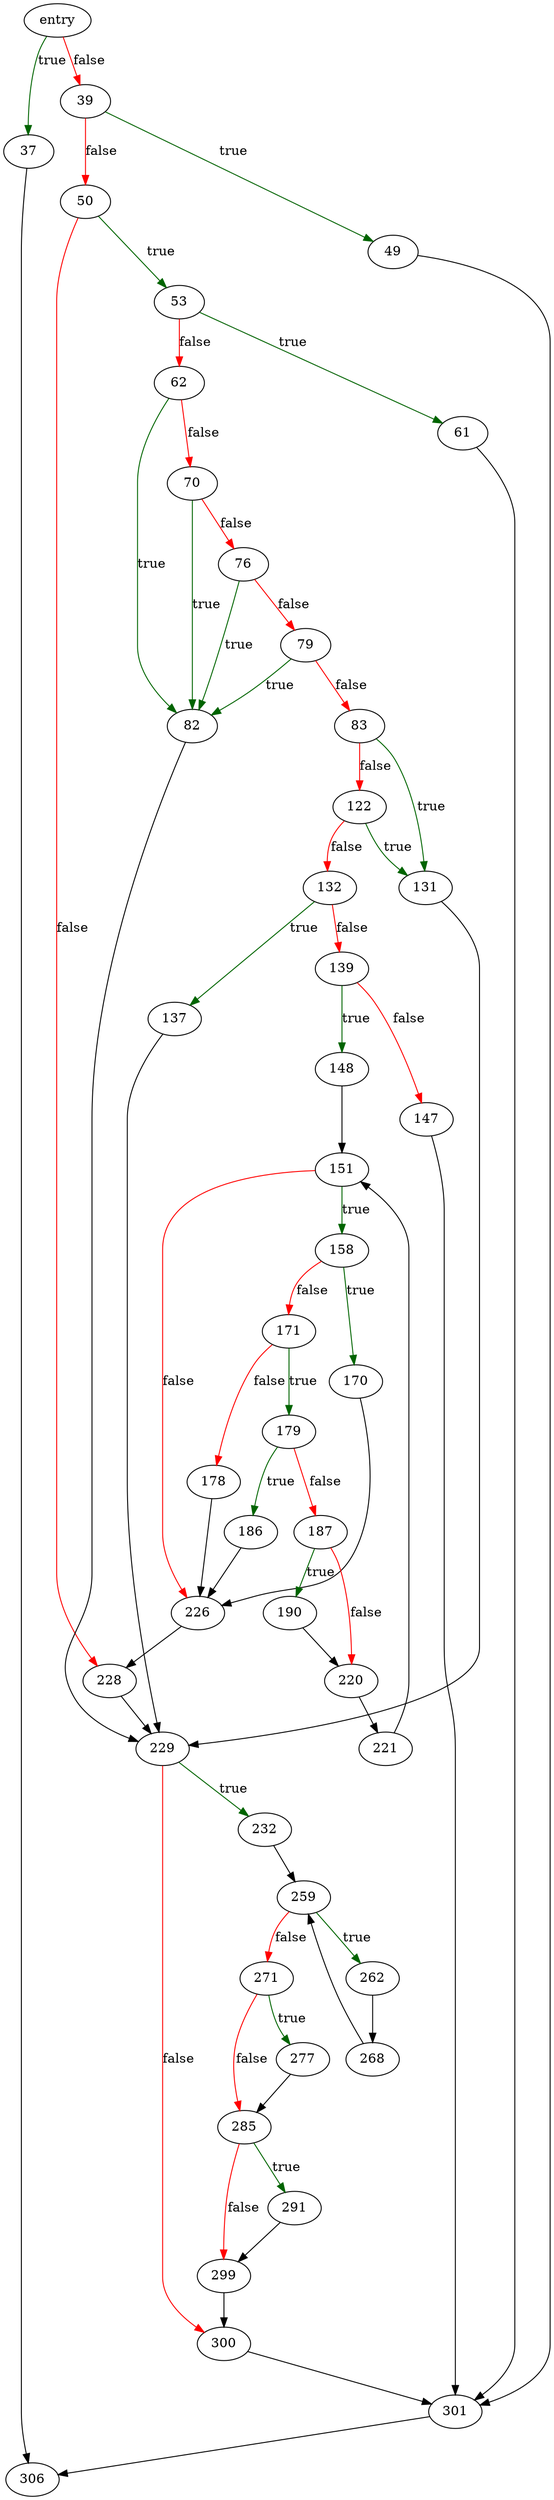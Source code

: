 digraph "walIndexRecover" {
	// Node definitions.
	1 [label=entry];
	37;
	39;
	49;
	50;
	53;
	61;
	62;
	70;
	76;
	79;
	82;
	83;
	122;
	131;
	132;
	137;
	139;
	147;
	148;
	151;
	158;
	170;
	171;
	178;
	179;
	186;
	187;
	190;
	220;
	221;
	226;
	228;
	229;
	232;
	259;
	262;
	268;
	271;
	277;
	285;
	291;
	299;
	300;
	301;
	306;

	// Edge definitions.
	1 -> 37 [
		color=darkgreen
		label=true
	];
	1 -> 39 [
		color=red
		label=false
	];
	37 -> 306;
	39 -> 49 [
		color=darkgreen
		label=true
	];
	39 -> 50 [
		color=red
		label=false
	];
	49 -> 301;
	50 -> 53 [
		color=darkgreen
		label=true
	];
	50 -> 228 [
		color=red
		label=false
	];
	53 -> 61 [
		color=darkgreen
		label=true
	];
	53 -> 62 [
		color=red
		label=false
	];
	61 -> 301;
	62 -> 70 [
		color=red
		label=false
	];
	62 -> 82 [
		color=darkgreen
		label=true
	];
	70 -> 76 [
		color=red
		label=false
	];
	70 -> 82 [
		color=darkgreen
		label=true
	];
	76 -> 79 [
		color=red
		label=false
	];
	76 -> 82 [
		color=darkgreen
		label=true
	];
	79 -> 82 [
		color=darkgreen
		label=true
	];
	79 -> 83 [
		color=red
		label=false
	];
	82 -> 229;
	83 -> 122 [
		color=red
		label=false
	];
	83 -> 131 [
		color=darkgreen
		label=true
	];
	122 -> 131 [
		color=darkgreen
		label=true
	];
	122 -> 132 [
		color=red
		label=false
	];
	131 -> 229;
	132 -> 137 [
		color=darkgreen
		label=true
	];
	132 -> 139 [
		color=red
		label=false
	];
	137 -> 229;
	139 -> 147 [
		color=red
		label=false
	];
	139 -> 148 [
		color=darkgreen
		label=true
	];
	147 -> 301;
	148 -> 151;
	151 -> 158 [
		color=darkgreen
		label=true
	];
	151 -> 226 [
		color=red
		label=false
	];
	158 -> 170 [
		color=darkgreen
		label=true
	];
	158 -> 171 [
		color=red
		label=false
	];
	170 -> 226;
	171 -> 178 [
		color=red
		label=false
	];
	171 -> 179 [
		color=darkgreen
		label=true
	];
	178 -> 226;
	179 -> 186 [
		color=darkgreen
		label=true
	];
	179 -> 187 [
		color=red
		label=false
	];
	186 -> 226;
	187 -> 190 [
		color=darkgreen
		label=true
	];
	187 -> 220 [
		color=red
		label=false
	];
	190 -> 220;
	220 -> 221;
	221 -> 151;
	226 -> 228;
	228 -> 229;
	229 -> 232 [
		color=darkgreen
		label=true
	];
	229 -> 300 [
		color=red
		label=false
	];
	232 -> 259;
	259 -> 262 [
		color=darkgreen
		label=true
	];
	259 -> 271 [
		color=red
		label=false
	];
	262 -> 268;
	268 -> 259;
	271 -> 277 [
		color=darkgreen
		label=true
	];
	271 -> 285 [
		color=red
		label=false
	];
	277 -> 285;
	285 -> 291 [
		color=darkgreen
		label=true
	];
	285 -> 299 [
		color=red
		label=false
	];
	291 -> 299;
	299 -> 300;
	300 -> 301;
	301 -> 306;
}
